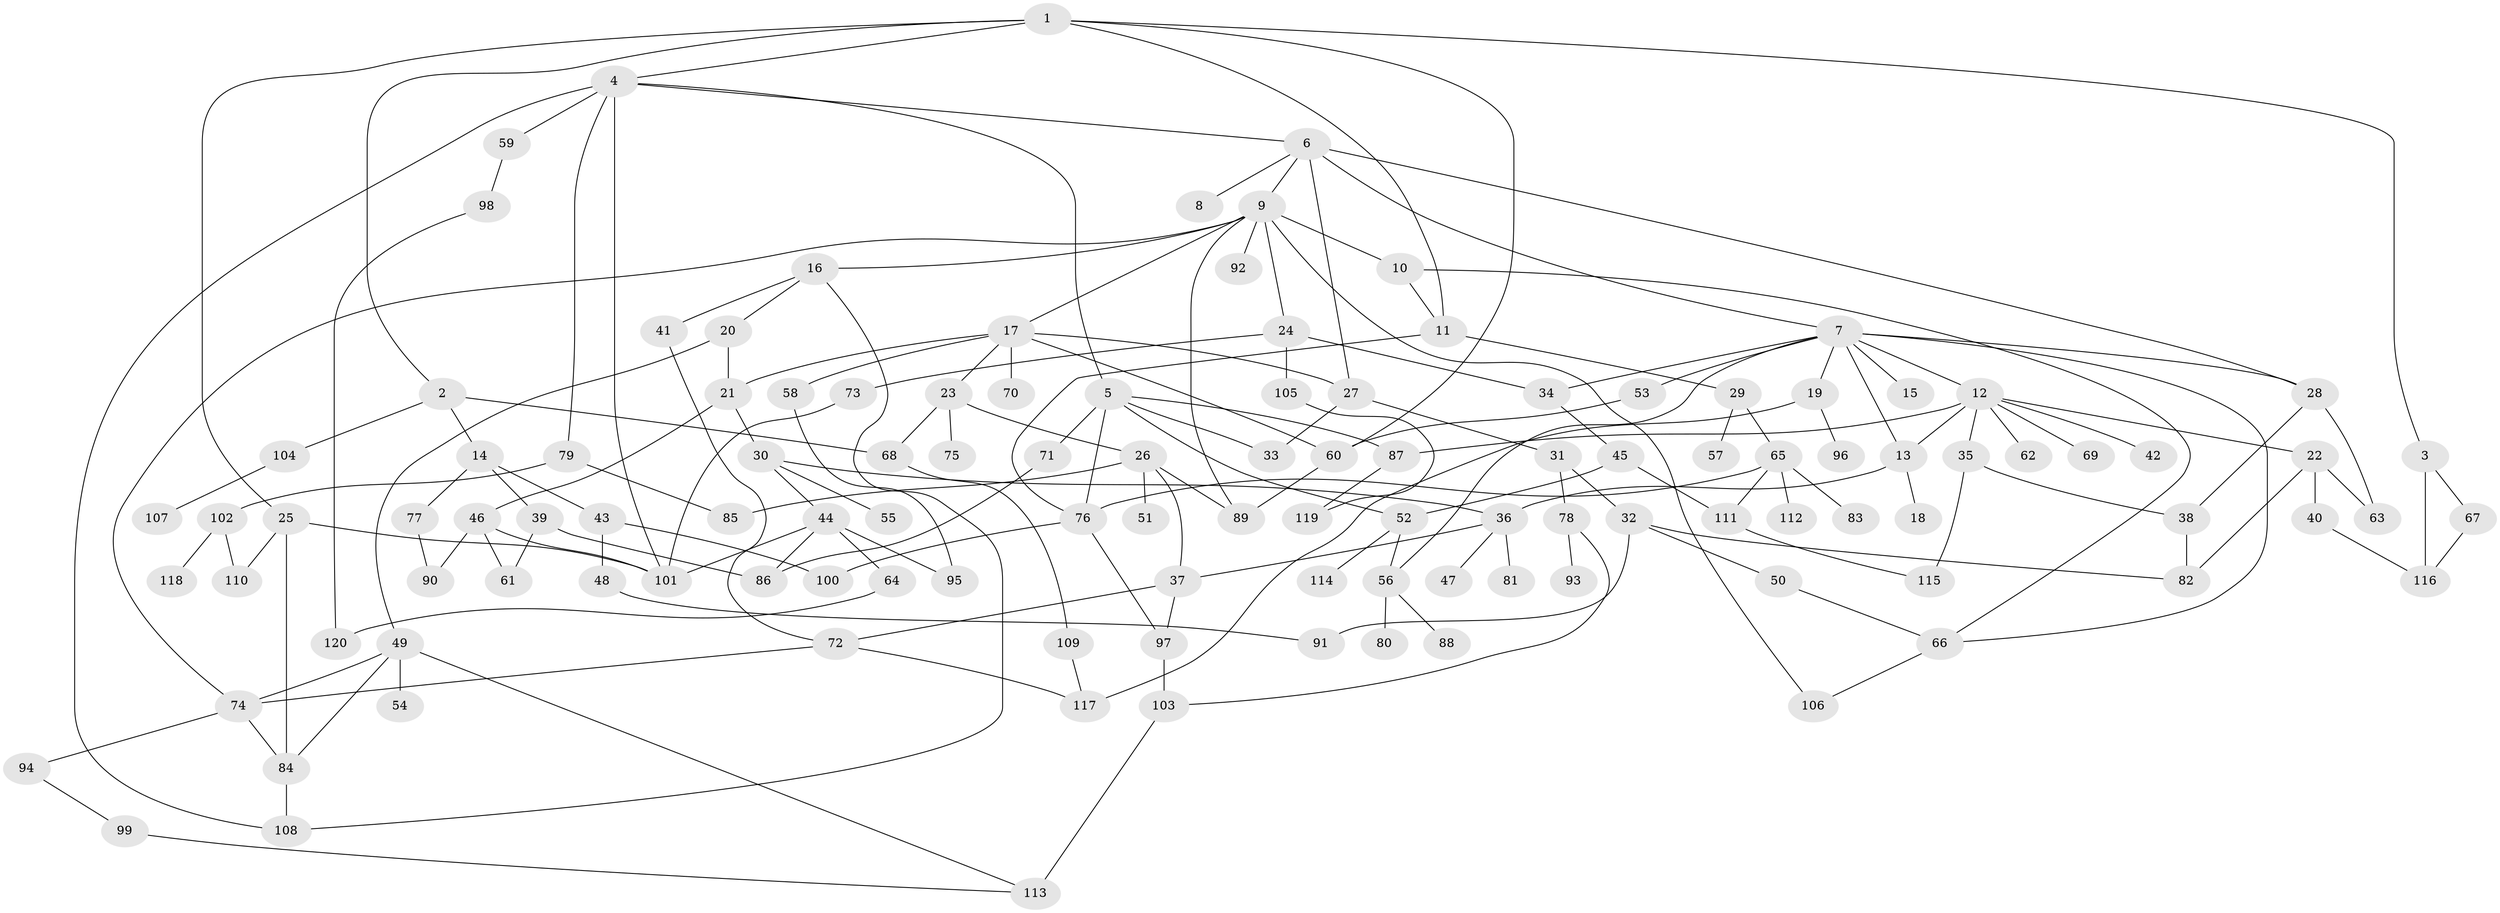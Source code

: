 // Generated by graph-tools (version 1.1) at 2025/42/03/09/25 04:42:49]
// undirected, 120 vertices, 177 edges
graph export_dot {
graph [start="1"]
  node [color=gray90,style=filled];
  1;
  2;
  3;
  4;
  5;
  6;
  7;
  8;
  9;
  10;
  11;
  12;
  13;
  14;
  15;
  16;
  17;
  18;
  19;
  20;
  21;
  22;
  23;
  24;
  25;
  26;
  27;
  28;
  29;
  30;
  31;
  32;
  33;
  34;
  35;
  36;
  37;
  38;
  39;
  40;
  41;
  42;
  43;
  44;
  45;
  46;
  47;
  48;
  49;
  50;
  51;
  52;
  53;
  54;
  55;
  56;
  57;
  58;
  59;
  60;
  61;
  62;
  63;
  64;
  65;
  66;
  67;
  68;
  69;
  70;
  71;
  72;
  73;
  74;
  75;
  76;
  77;
  78;
  79;
  80;
  81;
  82;
  83;
  84;
  85;
  86;
  87;
  88;
  89;
  90;
  91;
  92;
  93;
  94;
  95;
  96;
  97;
  98;
  99;
  100;
  101;
  102;
  103;
  104;
  105;
  106;
  107;
  108;
  109;
  110;
  111;
  112;
  113;
  114;
  115;
  116;
  117;
  118;
  119;
  120;
  1 -- 2;
  1 -- 3;
  1 -- 4;
  1 -- 25;
  1 -- 60;
  1 -- 11;
  2 -- 14;
  2 -- 68;
  2 -- 104;
  3 -- 67;
  3 -- 116;
  4 -- 5;
  4 -- 6;
  4 -- 59;
  4 -- 79;
  4 -- 108;
  4 -- 101;
  5 -- 71;
  5 -- 76;
  5 -- 52;
  5 -- 87;
  5 -- 33;
  6 -- 7;
  6 -- 8;
  6 -- 9;
  6 -- 27;
  6 -- 28;
  7 -- 12;
  7 -- 13;
  7 -- 15;
  7 -- 19;
  7 -- 34;
  7 -- 53;
  7 -- 56;
  7 -- 28;
  7 -- 66;
  9 -- 10;
  9 -- 16;
  9 -- 17;
  9 -- 24;
  9 -- 92;
  9 -- 106;
  9 -- 74;
  9 -- 89;
  10 -- 11;
  10 -- 66;
  11 -- 29;
  11 -- 76;
  12 -- 22;
  12 -- 35;
  12 -- 42;
  12 -- 62;
  12 -- 69;
  12 -- 87;
  12 -- 13;
  13 -- 18;
  13 -- 36;
  14 -- 39;
  14 -- 43;
  14 -- 77;
  16 -- 20;
  16 -- 41;
  16 -- 108;
  17 -- 21;
  17 -- 23;
  17 -- 58;
  17 -- 70;
  17 -- 27;
  17 -- 60;
  19 -- 96;
  19 -- 117;
  20 -- 49;
  20 -- 21;
  21 -- 30;
  21 -- 46;
  22 -- 40;
  22 -- 82;
  22 -- 63;
  23 -- 26;
  23 -- 75;
  23 -- 68;
  24 -- 73;
  24 -- 105;
  24 -- 34;
  25 -- 101;
  25 -- 110;
  25 -- 84;
  26 -- 37;
  26 -- 51;
  26 -- 89;
  26 -- 85;
  27 -- 31;
  27 -- 33;
  28 -- 38;
  28 -- 63;
  29 -- 57;
  29 -- 65;
  30 -- 44;
  30 -- 55;
  30 -- 36;
  31 -- 32;
  31 -- 78;
  32 -- 50;
  32 -- 91;
  32 -- 82;
  34 -- 45;
  35 -- 115;
  35 -- 38;
  36 -- 47;
  36 -- 81;
  36 -- 37;
  37 -- 72;
  37 -- 97;
  38 -- 82;
  39 -- 61;
  39 -- 86;
  40 -- 116;
  41 -- 72;
  43 -- 48;
  43 -- 100;
  44 -- 64;
  44 -- 95;
  44 -- 101;
  44 -- 86;
  45 -- 52;
  45 -- 111;
  46 -- 90;
  46 -- 61;
  46 -- 101;
  48 -- 91;
  49 -- 54;
  49 -- 74;
  49 -- 113;
  49 -- 84;
  50 -- 66;
  52 -- 114;
  52 -- 56;
  53 -- 60;
  56 -- 80;
  56 -- 88;
  58 -- 95;
  59 -- 98;
  60 -- 89;
  64 -- 120;
  65 -- 76;
  65 -- 83;
  65 -- 111;
  65 -- 112;
  66 -- 106;
  67 -- 116;
  68 -- 109;
  71 -- 86;
  72 -- 117;
  72 -- 74;
  73 -- 101;
  74 -- 84;
  74 -- 94;
  76 -- 97;
  76 -- 100;
  77 -- 90;
  78 -- 93;
  78 -- 103;
  79 -- 85;
  79 -- 102;
  84 -- 108;
  87 -- 119;
  94 -- 99;
  97 -- 103;
  98 -- 120;
  99 -- 113;
  102 -- 110;
  102 -- 118;
  103 -- 113;
  104 -- 107;
  105 -- 119;
  109 -- 117;
  111 -- 115;
}
